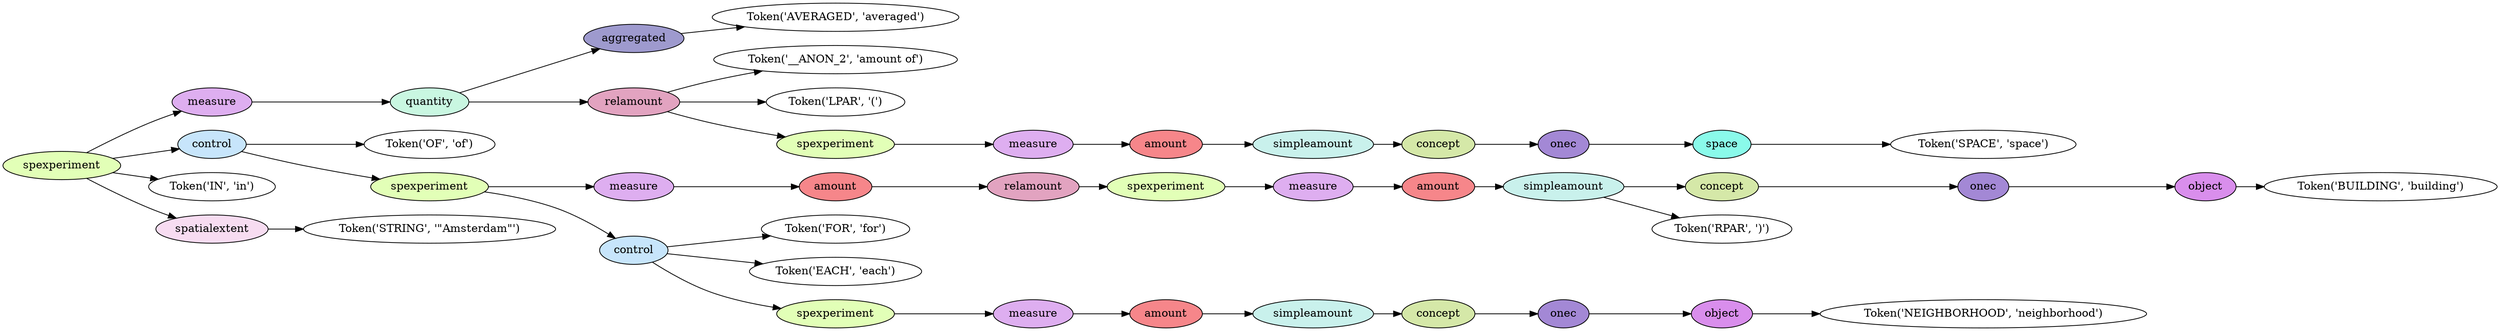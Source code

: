 digraph G {
rankdir=LR;
0 [label="Token('AVERAGED', 'averaged')"];
1 [fillcolor="#9e9ace", label=aggregated, style=filled];
1 -> 0;
2 [label="Token('__ANON_2', 'amount of')"];
3 [label="Token('LPAR', '(')"];
4 [label="Token('SPACE', 'space')"];
5 [fillcolor="#8afaea", label=space, style=filled];
5 -> 4;
6 [fillcolor="#a388d5", label=onec, style=filled];
6 -> 5;
7 [fillcolor="#d5e8a8", label=concept, style=filled];
7 -> 6;
8 [fillcolor="#c9f1ec", label=simpleamount, style=filled];
8 -> 7;
9 [fillcolor="#f6868a", label=amount, style=filled];
9 -> 8;
10 [fillcolor="#deaef0", label=measure, style=filled];
10 -> 9;
11 [fillcolor="#e2ffb7", label=spexperiment, style=filled];
11 -> 10;
12 [fillcolor="#e2a3c0", label=relamount, style=filled];
12 -> 2;
12 -> 3;
12 -> 11;
13 [fillcolor="#c9f7e1", label=quantity, style=filled];
13 -> 1;
13 -> 12;
14 [fillcolor="#deaef0", label=measure, style=filled];
14 -> 13;
15 [label="Token('OF', 'of')"];
16 [label="Token('BUILDING', 'building')"];
17 [fillcolor="#d98eec", label=object, style=filled];
17 -> 16;
18 [fillcolor="#a388d5", label=onec, style=filled];
18 -> 17;
19 [fillcolor="#d5e8a8", label=concept, style=filled];
19 -> 18;
20 [label="Token('RPAR', ')')"];
21 [fillcolor="#c9f1ec", label=simpleamount, style=filled];
21 -> 19;
21 -> 20;
22 [fillcolor="#f6868a", label=amount, style=filled];
22 -> 21;
23 [fillcolor="#deaef0", label=measure, style=filled];
23 -> 22;
24 [fillcolor="#e2ffb7", label=spexperiment, style=filled];
24 -> 23;
25 [fillcolor="#e2a3c0", label=relamount, style=filled];
25 -> 24;
26 [fillcolor="#f6868a", label=amount, style=filled];
26 -> 25;
27 [fillcolor="#deaef0", label=measure, style=filled];
27 -> 26;
28 [label="Token('FOR', 'for')"];
29 [label="Token('EACH', 'each')"];
30 [label="Token('NEIGHBORHOOD', 'neighborhood')"];
31 [fillcolor="#d98eec", label=object, style=filled];
31 -> 30;
32 [fillcolor="#a388d5", label=onec, style=filled];
32 -> 31;
33 [fillcolor="#d5e8a8", label=concept, style=filled];
33 -> 32;
34 [fillcolor="#c9f1ec", label=simpleamount, style=filled];
34 -> 33;
35 [fillcolor="#f6868a", label=amount, style=filled];
35 -> 34;
36 [fillcolor="#deaef0", label=measure, style=filled];
36 -> 35;
37 [fillcolor="#e2ffb7", label=spexperiment, style=filled];
37 -> 36;
38 [fillcolor="#c7e5fb", label=control, style=filled];
38 -> 28;
38 -> 29;
38 -> 37;
39 [fillcolor="#e2ffb7", label=spexperiment, style=filled];
39 -> 27;
39 -> 38;
40 [fillcolor="#c7e5fb", label=control, style=filled];
40 -> 15;
40 -> 39;
41 [label="Token('IN', 'in')"];
42 [label="Token('STRING', '\"Amsterdam\"')"];
43 [fillcolor="#f7dcf1", label=spatialextent, style=filled];
43 -> 42;
44 [fillcolor="#e2ffb7", label=spexperiment, style=filled];
44 -> 14;
44 -> 40;
44 -> 41;
44 -> 43;
}
